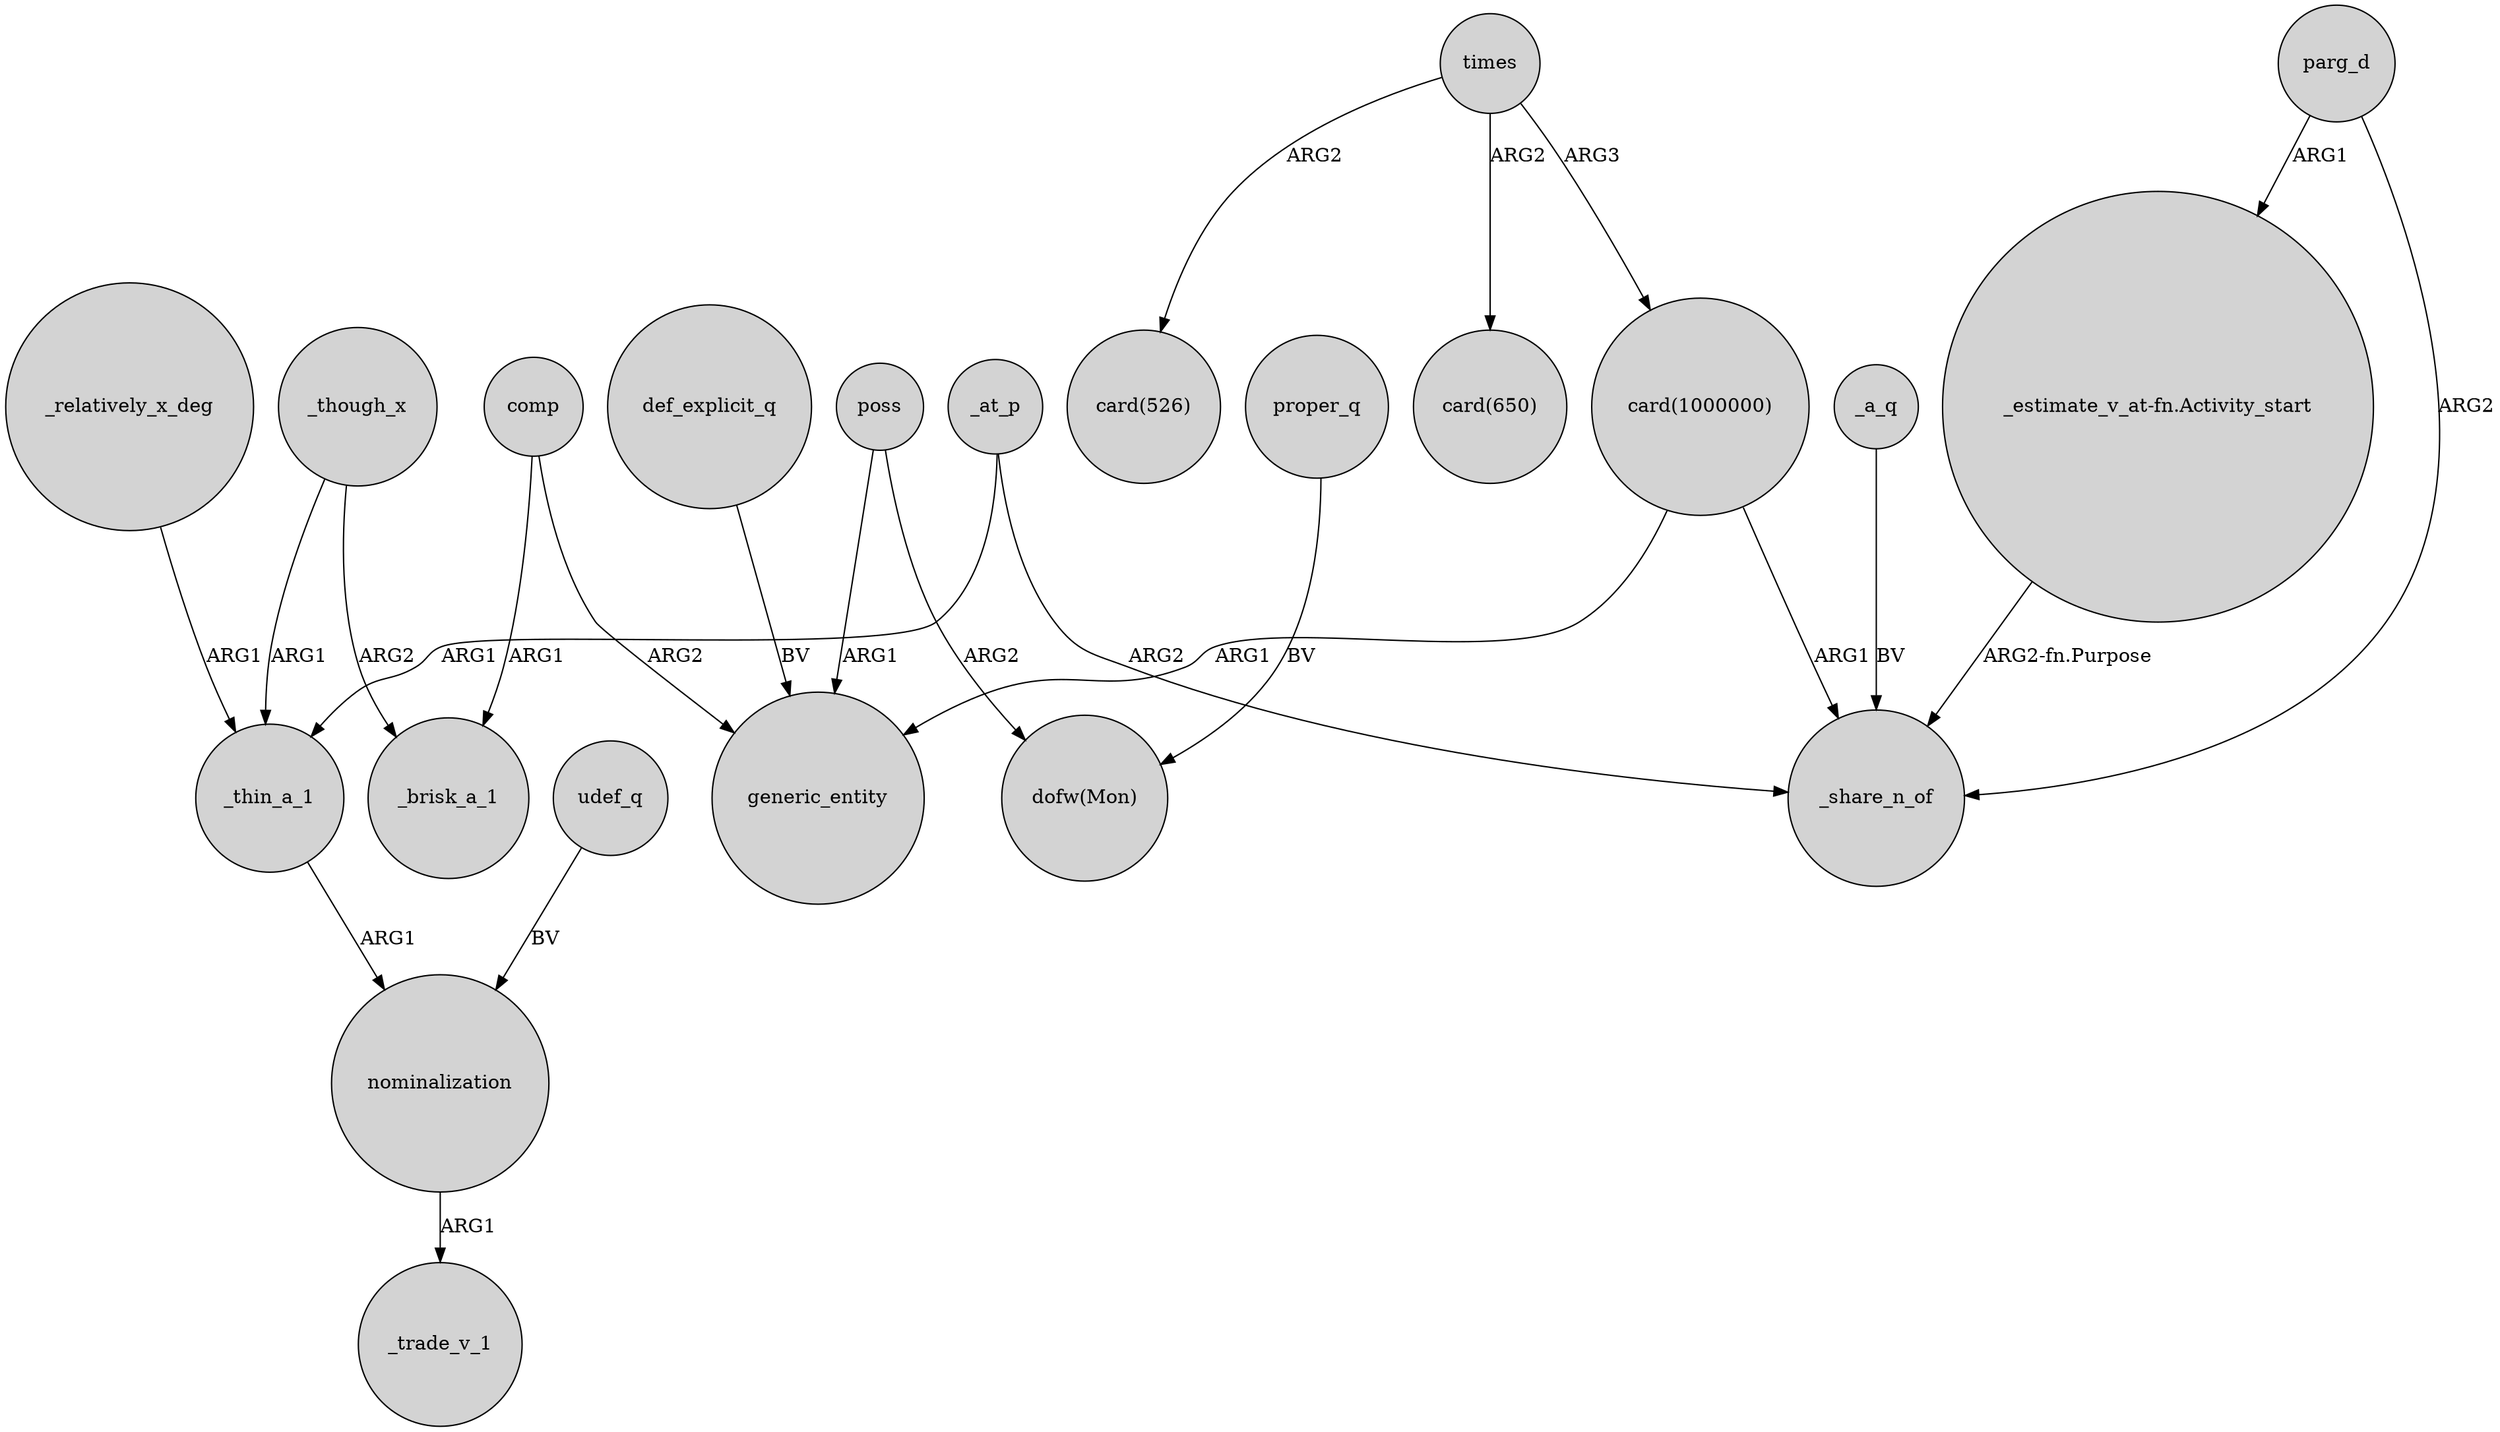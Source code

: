 digraph {
	node [shape=circle style=filled]
	_at_p -> _thin_a_1 [label=ARG1]
	_at_p -> _share_n_of [label=ARG2]
	def_explicit_q -> generic_entity [label=BV]
	poss -> "dofw(Mon)" [label=ARG2]
	udef_q -> nominalization [label=BV]
	times -> "card(1000000)" [label=ARG3]
	proper_q -> "dofw(Mon)" [label=BV]
	_though_x -> _thin_a_1 [label=ARG1]
	_a_q -> _share_n_of [label=BV]
	comp -> generic_entity [label=ARG2]
	"_estimate_v_at-fn.Activity_start" -> _share_n_of [label="ARG2-fn.Purpose"]
	poss -> generic_entity [label=ARG1]
	times -> "card(650)" [label=ARG2]
	"card(1000000)" -> generic_entity [label=ARG1]
	times -> "card(526)" [label=ARG2]
	comp -> _brisk_a_1 [label=ARG1]
	_though_x -> _brisk_a_1 [label=ARG2]
	"card(1000000)" -> _share_n_of [label=ARG1]
	_thin_a_1 -> nominalization [label=ARG1]
	parg_d -> _share_n_of [label=ARG2]
	_relatively_x_deg -> _thin_a_1 [label=ARG1]
	parg_d -> "_estimate_v_at-fn.Activity_start" [label=ARG1]
	nominalization -> _trade_v_1 [label=ARG1]
}
